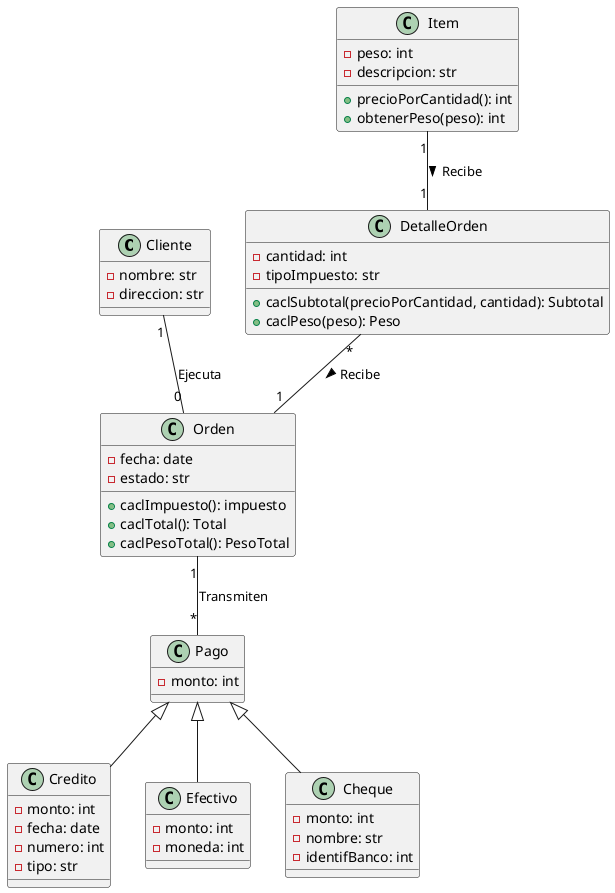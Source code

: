 @startuml

class Cliente {
    - nombre: str
    - direccion: str
}

class Orden {
    - fecha: date
    - estado: str
    + caclImpuesto(): impuesto
    + caclTotal(): Total 
    + caclPesoTotal(): PesoTotal
}

class Pago {
    - monto: int
}

class Credito {
    - monto: int
    - fecha: date
    - numero: int
    - tipo: str
}

class Efectivo {
    - monto: int
    - moneda: int
}

class Cheque {
    - monto: int
    - nombre: str
    - identifBanco: int
}

class DetalleOrden {
    - cantidad: int
    - tipoImpuesto: str
    + caclSubtotal(precioPorCantidad, cantidad): Subtotal
    + caclPeso(peso): Peso
}

class Item {
    - peso: int
    - descripcion: str
    + precioPorCantidad(): int
    + obtenerPeso(peso): int
}

Pago <|-- Cheque
Pago <|-- Efectivo
Pago <|-- Credito
Orden "1" -- "*" Pago : Transmiten
Cliente "1" -- "0" Orden : Ejecuta
DetalleOrden "*" -- "1" Orden : Recibe >
Item "1" -- "1" DetalleOrden: Recibe >

@enduml